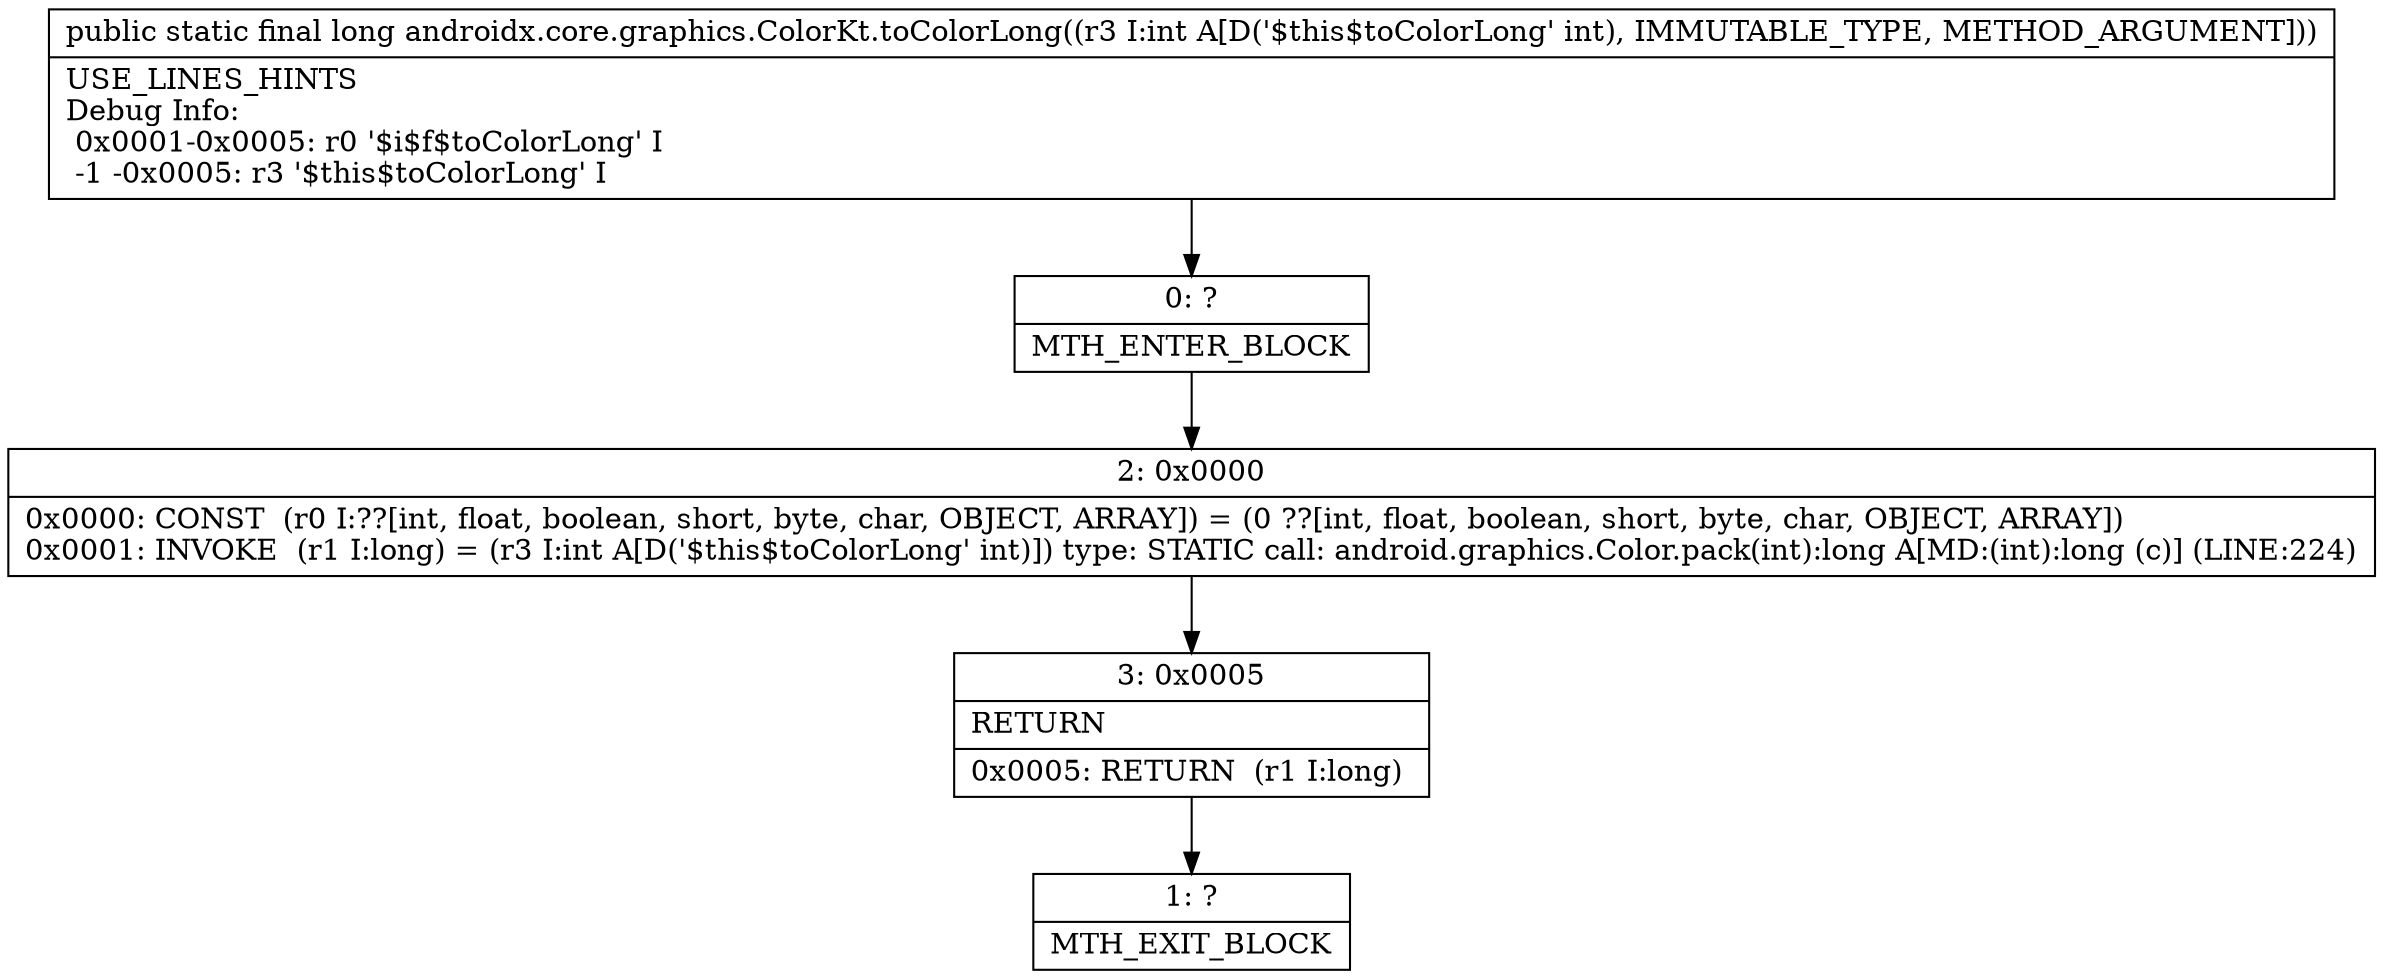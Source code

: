 digraph "CFG forandroidx.core.graphics.ColorKt.toColorLong(I)J" {
Node_0 [shape=record,label="{0\:\ ?|MTH_ENTER_BLOCK\l}"];
Node_2 [shape=record,label="{2\:\ 0x0000|0x0000: CONST  (r0 I:??[int, float, boolean, short, byte, char, OBJECT, ARRAY]) = (0 ??[int, float, boolean, short, byte, char, OBJECT, ARRAY]) \l0x0001: INVOKE  (r1 I:long) = (r3 I:int A[D('$this$toColorLong' int)]) type: STATIC call: android.graphics.Color.pack(int):long A[MD:(int):long (c)] (LINE:224)\l}"];
Node_3 [shape=record,label="{3\:\ 0x0005|RETURN\l|0x0005: RETURN  (r1 I:long) \l}"];
Node_1 [shape=record,label="{1\:\ ?|MTH_EXIT_BLOCK\l}"];
MethodNode[shape=record,label="{public static final long androidx.core.graphics.ColorKt.toColorLong((r3 I:int A[D('$this$toColorLong' int), IMMUTABLE_TYPE, METHOD_ARGUMENT]))  | USE_LINES_HINTS\lDebug Info:\l  0x0001\-0x0005: r0 '$i$f$toColorLong' I\l  \-1 \-0x0005: r3 '$this$toColorLong' I\l}"];
MethodNode -> Node_0;Node_0 -> Node_2;
Node_2 -> Node_3;
Node_3 -> Node_1;
}

